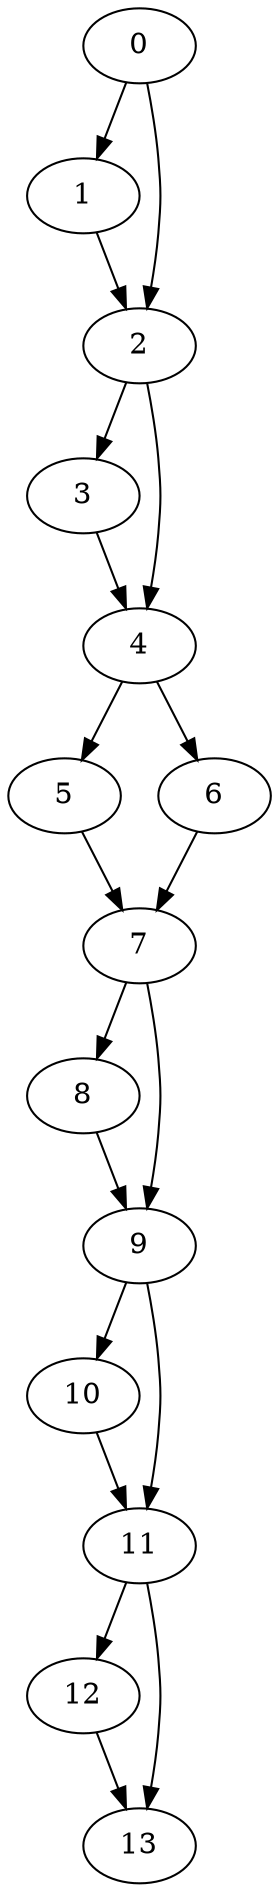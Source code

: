 digraph {
	0
	1
	2
	3
	4
	5
	6
	7
	8
	9
	10
	11
	12
	13
	0 -> 1
	7 -> 8
	8 -> 9
	7 -> 9
	0 -> 2
	1 -> 2
	2 -> 4
	3 -> 4
	2 -> 3
	9 -> 11
	10 -> 11
	11 -> 13
	12 -> 13
	4 -> 5
	4 -> 6
	5 -> 7
	6 -> 7
	9 -> 10
	11 -> 12
}
